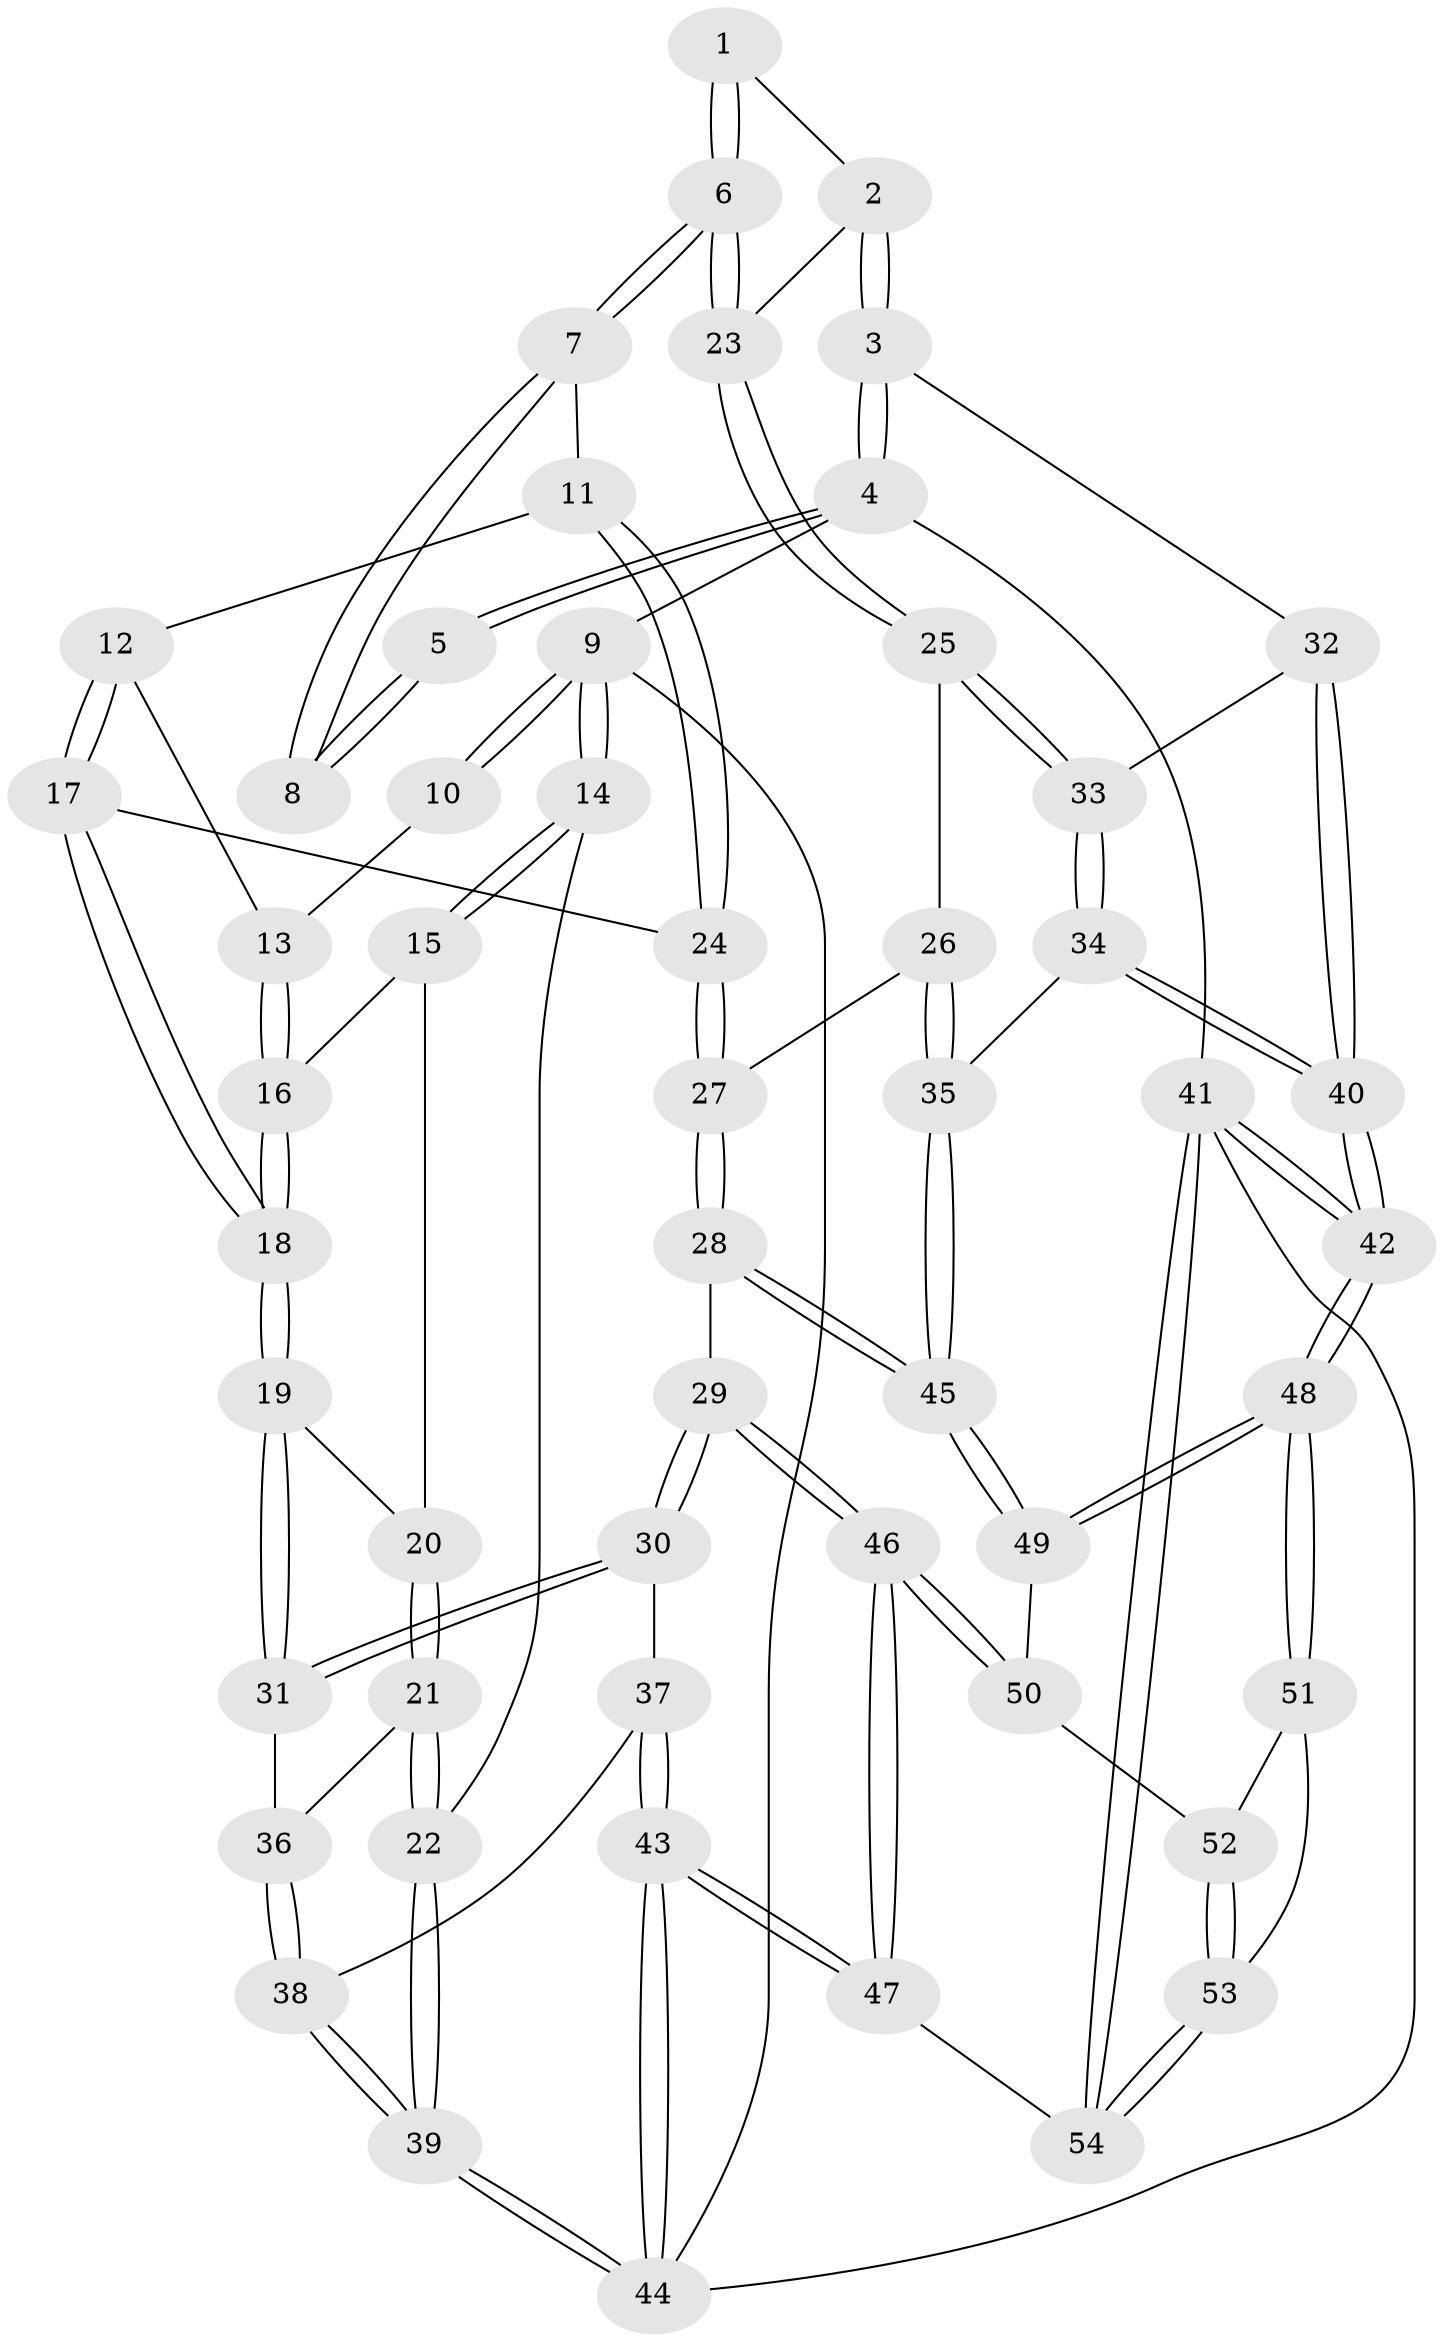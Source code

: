 // Generated by graph-tools (version 1.1) at 2025/51/03/09/25 03:51:01]
// undirected, 54 vertices, 132 edges
graph export_dot {
graph [start="1"]
  node [color=gray90,style=filled];
  1 [pos="+0.773268912756744+0"];
  2 [pos="+0.8906844501329182+0.20230962188814267"];
  3 [pos="+1+0.2574220989612075"];
  4 [pos="+1+0"];
  5 [pos="+0.7252892838071635+0"];
  6 [pos="+0.712439878635324+0.2829209098221685"];
  7 [pos="+0.5709488308791181+0.19095337476385035"];
  8 [pos="+0.624569100396518+0"];
  9 [pos="+0+0"];
  10 [pos="+0.3546264472073059+0"];
  11 [pos="+0.5284415252801736+0.22430361717348948"];
  12 [pos="+0.3215627571311877+0.08134219028011182"];
  13 [pos="+0.3060562705249886+0.037542393105096286"];
  14 [pos="+0+0.08960389119909573"];
  15 [pos="+0.10013976489280683+0.1536422067048314"];
  16 [pos="+0.16997770233706844+0.14976904825786577"];
  17 [pos="+0.3361475238479218+0.2914046439135109"];
  18 [pos="+0.2810258406981714+0.35230912847572676"];
  19 [pos="+0.26501320038545867+0.39072625220188556"];
  20 [pos="+0.13342207177653062+0.25090448284396716"];
  21 [pos="+0+0.4058785725556051"];
  22 [pos="+0+0.4094575913949801"];
  23 [pos="+0.7574532456468682+0.323471503748762"];
  24 [pos="+0.5083233277472927+0.25084661452274465"];
  25 [pos="+0.7553542247111469+0.38018263320394424"];
  26 [pos="+0.741566063889895+0.4047894608374119"];
  27 [pos="+0.5525724877282281+0.49112233575267056"];
  28 [pos="+0.517615504671912+0.5387479150951728"];
  29 [pos="+0.42831597946225536+0.5980062108505025"];
  30 [pos="+0.35451867814900484+0.5275783395324662"];
  31 [pos="+0.264505393787816+0.392591643567046"];
  32 [pos="+1+0.39842906973712494"];
  33 [pos="+0.9984873323215938+0.43992580574030155"];
  34 [pos="+0.8499359522514739+0.6055453822348008"];
  35 [pos="+0.8325793967741142+0.616623370145158"];
  36 [pos="+0.18321805673798938+0.4055203806706856"];
  37 [pos="+0.1480307755859037+0.5988475728894705"];
  38 [pos="+0.13479417834118587+0.5805455153886047"];
  39 [pos="+0+0.46715234132942657"];
  40 [pos="+1+0.5960879468912768"];
  41 [pos="+1+1"];
  42 [pos="+1+1"];
  43 [pos="+0.006327990768327971+1"];
  44 [pos="+0+1"];
  45 [pos="+0.8142647409414451+0.675764598850387"];
  46 [pos="+0.41462628089624465+0.7332659496096426"];
  47 [pos="+0.04863933046340161+1"];
  48 [pos="+0.9153593164187552+0.8588182437440156"];
  49 [pos="+0.818070354550889+0.7083346235153767"];
  50 [pos="+0.5290537404584303+0.7816837336211662"];
  51 [pos="+0.8061442502879439+0.8773351876379509"];
  52 [pos="+0.5546494658662827+0.8122542418564423"];
  53 [pos="+0.6274371054066008+0.9491118873520566"];
  54 [pos="+0.5972863375698737+1"];
  1 -- 2;
  1 -- 6;
  1 -- 6;
  2 -- 3;
  2 -- 3;
  2 -- 23;
  3 -- 4;
  3 -- 4;
  3 -- 32;
  4 -- 5;
  4 -- 5;
  4 -- 9;
  4 -- 41;
  5 -- 8;
  5 -- 8;
  6 -- 7;
  6 -- 7;
  6 -- 23;
  6 -- 23;
  7 -- 8;
  7 -- 8;
  7 -- 11;
  9 -- 10;
  9 -- 10;
  9 -- 14;
  9 -- 14;
  9 -- 44;
  10 -- 13;
  11 -- 12;
  11 -- 24;
  11 -- 24;
  12 -- 13;
  12 -- 17;
  12 -- 17;
  13 -- 16;
  13 -- 16;
  14 -- 15;
  14 -- 15;
  14 -- 22;
  15 -- 16;
  15 -- 20;
  16 -- 18;
  16 -- 18;
  17 -- 18;
  17 -- 18;
  17 -- 24;
  18 -- 19;
  18 -- 19;
  19 -- 20;
  19 -- 31;
  19 -- 31;
  20 -- 21;
  20 -- 21;
  21 -- 22;
  21 -- 22;
  21 -- 36;
  22 -- 39;
  22 -- 39;
  23 -- 25;
  23 -- 25;
  24 -- 27;
  24 -- 27;
  25 -- 26;
  25 -- 33;
  25 -- 33;
  26 -- 27;
  26 -- 35;
  26 -- 35;
  27 -- 28;
  27 -- 28;
  28 -- 29;
  28 -- 45;
  28 -- 45;
  29 -- 30;
  29 -- 30;
  29 -- 46;
  29 -- 46;
  30 -- 31;
  30 -- 31;
  30 -- 37;
  31 -- 36;
  32 -- 33;
  32 -- 40;
  32 -- 40;
  33 -- 34;
  33 -- 34;
  34 -- 35;
  34 -- 40;
  34 -- 40;
  35 -- 45;
  35 -- 45;
  36 -- 38;
  36 -- 38;
  37 -- 38;
  37 -- 43;
  37 -- 43;
  38 -- 39;
  38 -- 39;
  39 -- 44;
  39 -- 44;
  40 -- 42;
  40 -- 42;
  41 -- 42;
  41 -- 42;
  41 -- 54;
  41 -- 54;
  41 -- 44;
  42 -- 48;
  42 -- 48;
  43 -- 44;
  43 -- 44;
  43 -- 47;
  43 -- 47;
  45 -- 49;
  45 -- 49;
  46 -- 47;
  46 -- 47;
  46 -- 50;
  46 -- 50;
  47 -- 54;
  48 -- 49;
  48 -- 49;
  48 -- 51;
  48 -- 51;
  49 -- 50;
  50 -- 52;
  51 -- 52;
  51 -- 53;
  52 -- 53;
  52 -- 53;
  53 -- 54;
  53 -- 54;
}
